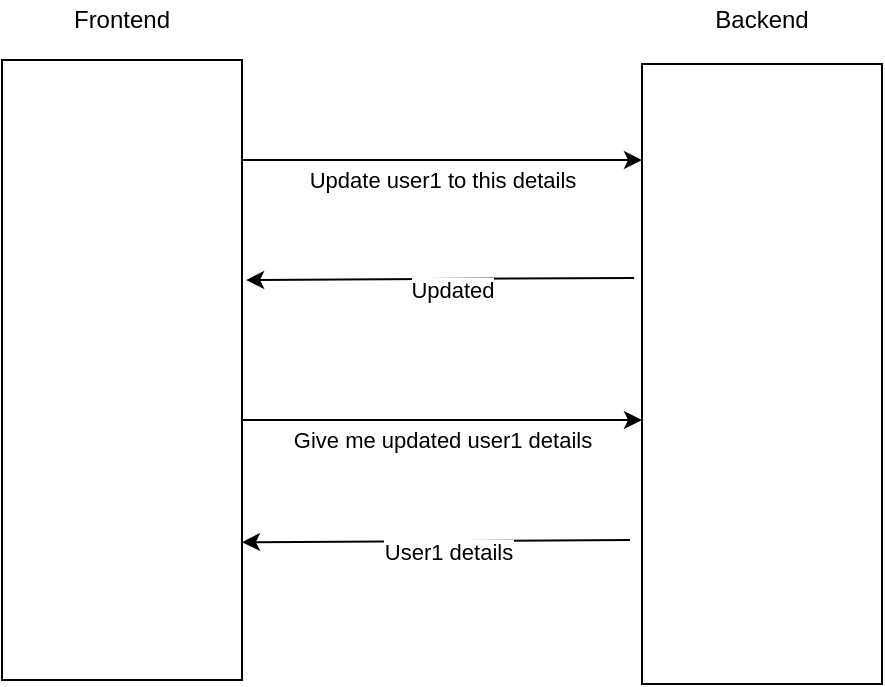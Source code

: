 <mxfile version="13.7.9" type="embed"><diagram id="0blczrsi-l7uzIwCsz-E" name="Page-1"><mxGraphModel dx="904" dy="633" grid="1" gridSize="10" guides="1" tooltips="1" connect="1" arrows="1" fold="1" page="1" pageScale="1" pageWidth="850" pageHeight="1100" math="0" shadow="0"><root><mxCell id="0"/><mxCell id="1" parent="0"/><mxCell id="6" style="edgeStyle=orthogonalEdgeStyle;rounded=0;orthogonalLoop=1;jettySize=auto;html=1;" edge="1" parent="1"><mxGeometry relative="1" as="geometry"><mxPoint x="370" y="120" as="targetPoint"/><mxPoint x="170" y="120" as="sourcePoint"/></mxGeometry></mxCell><mxCell id="7" value="Update user1 to this details" style="edgeLabel;html=1;align=center;verticalAlign=middle;resizable=0;points=[];" vertex="1" connectable="0" parent="6"><mxGeometry x="-0.25" y="-3" relative="1" as="geometry"><mxPoint x="25" y="7" as="offset"/></mxGeometry></mxCell><mxCell id="9" value="" style="rounded=0;whiteSpace=wrap;html=1;" vertex="1" parent="1"><mxGeometry x="50" y="70" width="120" height="310" as="geometry"/></mxCell><mxCell id="10" value="" style="rounded=0;whiteSpace=wrap;html=1;" vertex="1" parent="1"><mxGeometry x="370" y="72" width="120" height="310" as="geometry"/></mxCell><mxCell id="11" value="" style="endArrow=classic;html=1;exitX=-0.033;exitY=0.345;exitDx=0;exitDy=0;exitPerimeter=0;entryX=1.017;entryY=0.355;entryDx=0;entryDy=0;entryPerimeter=0;" edge="1" parent="1" source="10" target="9"><mxGeometry width="50" height="50" relative="1" as="geometry"><mxPoint x="200" y="230" as="sourcePoint"/><mxPoint x="250" y="180" as="targetPoint"/></mxGeometry></mxCell><mxCell id="12" value="Updated" style="edgeLabel;html=1;align=center;verticalAlign=middle;resizable=0;points=[];" vertex="1" connectable="0" parent="11"><mxGeometry x="-0.061" y="5" relative="1" as="geometry"><mxPoint as="offset"/></mxGeometry></mxCell><mxCell id="13" value="Backend" style="text;html=1;strokeColor=none;fillColor=none;align=center;verticalAlign=middle;whiteSpace=wrap;rounded=0;" vertex="1" parent="1"><mxGeometry x="410" y="40" width="40" height="20" as="geometry"/></mxCell><mxCell id="14" value="Frontend" style="text;html=1;strokeColor=none;fillColor=none;align=center;verticalAlign=middle;whiteSpace=wrap;rounded=0;" vertex="1" parent="1"><mxGeometry x="90" y="40" width="40" height="20" as="geometry"/></mxCell><mxCell id="15" style="edgeStyle=orthogonalEdgeStyle;rounded=0;orthogonalLoop=1;jettySize=auto;html=1;" edge="1" parent="1"><mxGeometry relative="1" as="geometry"><mxPoint x="370" y="250" as="targetPoint"/><mxPoint x="170" y="250" as="sourcePoint"/></mxGeometry></mxCell><mxCell id="16" value="Give me updated user1 details" style="edgeLabel;html=1;align=center;verticalAlign=middle;resizable=0;points=[];" vertex="1" connectable="0" parent="15"><mxGeometry x="-0.25" y="-3" relative="1" as="geometry"><mxPoint x="25" y="7" as="offset"/></mxGeometry></mxCell><mxCell id="17" value="" style="endArrow=classic;html=1;exitX=-0.033;exitY=0.345;exitDx=0;exitDy=0;exitPerimeter=0;entryX=1.017;entryY=0.355;entryDx=0;entryDy=0;entryPerimeter=0;" edge="1" parent="1"><mxGeometry width="50" height="50" relative="1" as="geometry"><mxPoint x="364.0" y="310.0" as="sourcePoint"/><mxPoint x="170.0" y="311.1" as="targetPoint"/></mxGeometry></mxCell><mxCell id="18" value="User1 details" style="edgeLabel;html=1;align=center;verticalAlign=middle;resizable=0;points=[];" vertex="1" connectable="0" parent="17"><mxGeometry x="-0.061" y="5" relative="1" as="geometry"><mxPoint as="offset"/></mxGeometry></mxCell></root></mxGraphModel></diagram></mxfile>